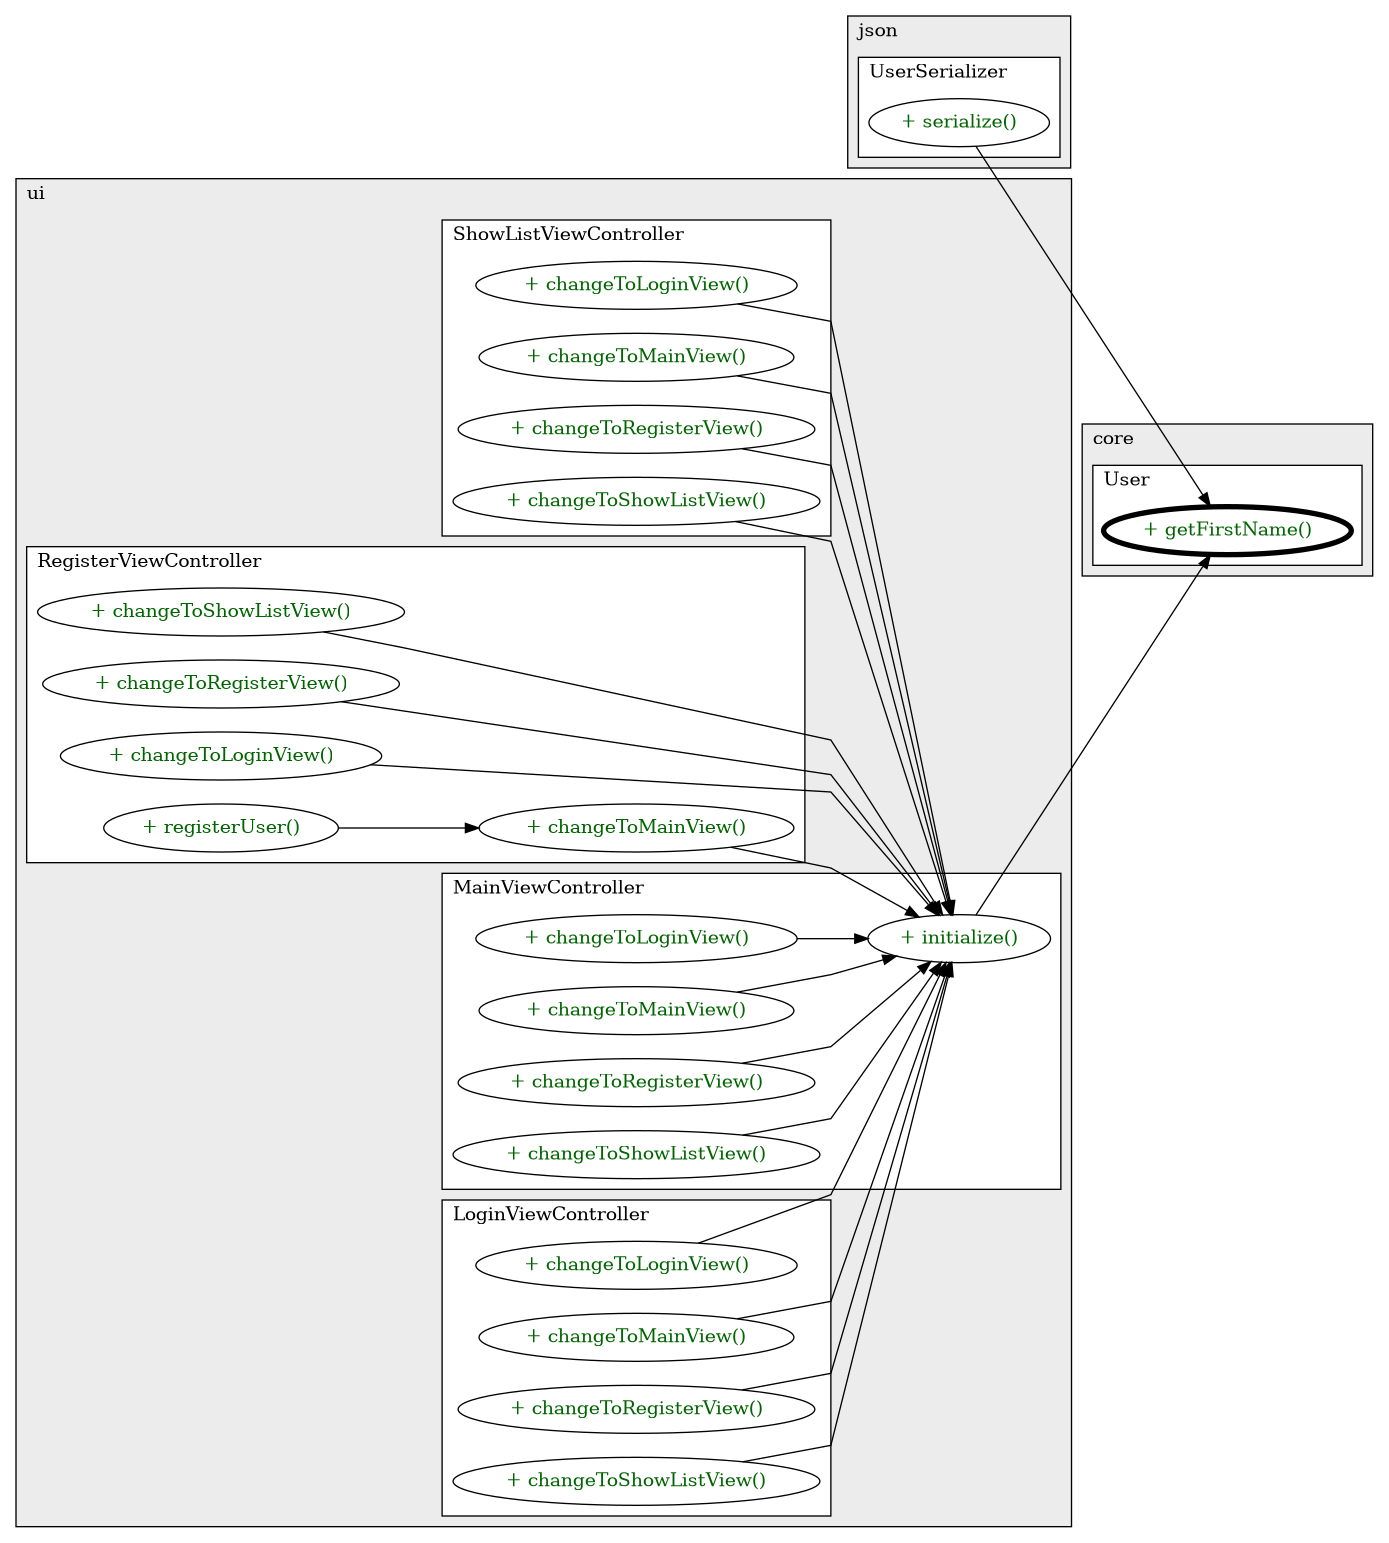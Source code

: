 @startuml

/' diagram meta data start
config=CallConfiguration;
{
  "rootMethod": "wishList.core.User#getFirstName()",
  "projectClassification": {
    "searchMode": "OpenProject", // OpenProject, AllProjects
    "includedProjects": "",
    "pathEndKeywords": "*.impl",
    "isClientPath": "",
    "isClientName": "",
    "isTestPath": "",
    "isTestName": "",
    "isMappingPath": "",
    "isMappingName": "",
    "isDataAccessPath": "",
    "isDataAccessName": "",
    "isDataStructurePath": "",
    "isDataStructureName": "",
    "isInterfaceStructuresPath": "",
    "isInterfaceStructuresName": "",
    "isEntryPointPath": "",
    "isEntryPointName": ""
  },
  "graphRestriction": {
    "classPackageExcludeFilter": "",
    "classPackageIncludeFilter": "",
    "classNameExcludeFilter": "",
    "classNameIncludeFilter": "",
    "methodNameExcludeFilter": "",
    "methodNameIncludeFilter": "",
    "removeByInheritance": "", // inheritance/annotation based filtering is done in a second step
    "removeByAnnotation": "",
    "removeByClassPackage": "", // cleanup the graph after inheritance/annotation based filtering is done
    "removeByClassName": "",
    "cutMappings": false,
    "cutEnum": true,
    "cutTests": true,
    "cutClient": true,
    "cutDataAccess": true,
    "cutInterfaceStructures": true,
    "cutDataStructures": true,
    "cutGetterAndSetter": true,
    "cutConstructors": true
  },
  "graphTraversal": {
    "forwardDepth": 3,
    "backwardDepth": 3,
    "classPackageExcludeFilter": "",
    "classPackageIncludeFilter": "",
    "classNameExcludeFilter": "",
    "classNameIncludeFilter": "",
    "methodNameExcludeFilter": "",
    "methodNameIncludeFilter": "",
    "hideMappings": false,
    "hideDataStructures": false,
    "hidePrivateMethods": true,
    "hideInterfaceCalls": true, // indirection: implementation -> interface (is hidden) -> implementation
    "onlyShowApplicationEntryPoints": false // root node is included
  },
  "details": {
    "aggregation": "GroupByClass", // ByClass, GroupByClass, None
    "showMethodParametersTypes": false,
    "showMethodParametersNames": false,
    "showMethodReturnType": false,
    "showPackageLevels": 2,
    "showCallOrder": false,
    "edgeMode": "MethodsOnly", // TypesOnly, MethodsOnly, TypesAndMethods, MethodsAndDirectTypeUsage
    "showDetailedClassStructure": false
  },
  "rootClass": "wishList.core.User"
}
diagram meta data end '/



digraph g {
    rankdir="LR"
    splines=polyline
    

'nodes 
subgraph cluster_3059615 { 
   	label=core
	labeljust=l
	fillcolor="#ececec"
	style=filled
   
   subgraph cluster_1660553199 { 
   	label=User
	labeljust=l
	fillcolor=white
	style=filled
   
   User1394157064XXXgetFirstName0[
	label="+ getFirstName()"
	style=filled
	fillcolor=white
	tooltip="User

null"
	penwidth=4
	fontcolor=darkgreen
];
} 
} 

subgraph cluster_3271912 { 
   	label=json
	labeljust=l
	fillcolor="#ececec"
	style=filled
   
   subgraph cluster_1281396762 { 
   	label=UserSerializer
	labeljust=l
	fillcolor=white
	style=filled
   
   UserSerializer1394369361XXXserialize737447261[
	label="+ serialize()"
	style=filled
	fillcolor=white
	tooltip="UserSerializer

&#10;  Serialize user.&#10; &#10;  @param user user to be serialized&#10;  @param jsonGenerator jsonGenerator to be used&#10;  @param serializerProvider provider&#10;  @throws IOException if file to serializer user to is not found&#10; "
	fontcolor=darkgreen
];
} 
} 

subgraph cluster_3732 { 
   	label=ui
	labeljust=l
	fillcolor="#ececec"
	style=filled
   
   subgraph cluster_1108789293 { 
   	label=ShowListViewController
	labeljust=l
	fillcolor=white
	style=filled
   
   ShowListViewController1531507907XXXchangeToLoginView1067311644[
	label="+ changeToLoginView()"
	style=filled
	fillcolor=white
	tooltip="ShowListViewController

&#10;  Change scene to LoginView.fxml&#10; &#10;  @param event gets state&#10;  @throws IOException if file is not found&#10; "
	fontcolor=darkgreen
];

ShowListViewController1531507907XXXchangeToMainView1067311644[
	label="+ changeToMainView()"
	style=filled
	fillcolor=white
	tooltip="ShowListViewController

&#10;  Change scene to MainView.fxml&#10; &#10;  @param event gets state&#10;  @throws IOException if file is not found&#10; "
	fontcolor=darkgreen
];

ShowListViewController1531507907XXXchangeToRegisterView1067311644[
	label="+ changeToRegisterView()"
	style=filled
	fillcolor=white
	tooltip="ShowListViewController

&#10;  Change scene to RegisterView.fxml&#10; &#10;  @param event gets state&#10;  @throws IOException if file is not found&#10; "
	fontcolor=darkgreen
];

ShowListViewController1531507907XXXchangeToShowListView1067311644[
	label="+ changeToShowListView()"
	style=filled
	fillcolor=white
	tooltip="ShowListViewController

&#10;  Change scene to ShowListView.&#10; &#10;  @param event gets state&#10;  @throws IOException if file is not found&#10; "
	fontcolor=darkgreen
];
} 

subgraph cluster_1776582485 { 
   	label=MainViewController
	labeljust=l
	fillcolor=white
	style=filled
   
   MainViewController1531507907XXXchangeToLoginView1067311644[
	label="+ changeToLoginView()"
	style=filled
	fillcolor=white
	tooltip="MainViewController

&#10;  Change scene to LoginView.fxml&#10; &#10;  @param event gets state&#10;  @throws IOException if file is not found&#10; "
	fontcolor=darkgreen
];

MainViewController1531507907XXXchangeToMainView1067311644[
	label="+ changeToMainView()"
	style=filled
	fillcolor=white
	tooltip="MainViewController

&#10;  Change scene to MainView.fxml&#10; &#10;  @param event gets state&#10;  @throws IOException if the file is not found&#10; "
	fontcolor=darkgreen
];

MainViewController1531507907XXXchangeToRegisterView1067311644[
	label="+ changeToRegisterView()"
	style=filled
	fillcolor=white
	tooltip="MainViewController

&#10;  Change scene to RegisterView.fxml&#10; &#10;  @param event gets state&#10;  @throws IOException if the file is not found&#10; "
	fontcolor=darkgreen
];

MainViewController1531507907XXXchangeToShowListView1067311644[
	label="+ changeToShowListView()"
	style=filled
	fillcolor=white
	tooltip="MainViewController

&#10;  Change scene to ShowListView.fxml&#10; &#10;  @param event gets state&#10;  @throws IOException if file is not found&#10; "
	fontcolor=darkgreen
];

MainViewController1531507907XXXinitialize0[
	label="+ initialize()"
	style=filled
	fillcolor=white
	tooltip="MainViewController

null"
	fontcolor=darkgreen
];
} 

subgraph cluster_2033919893 { 
   	label=RegisterViewController
	labeljust=l
	fillcolor=white
	style=filled
   
   RegisterViewController1531507907XXXchangeToLoginView1067311644[
	label="+ changeToLoginView()"
	style=filled
	fillcolor=white
	tooltip="RegisterViewController

&#10;  Change scene to LoginView.fxml&#10; &#10;  @param event gets state&#10;  @throws IOException if file is not found&#10; "
	fontcolor=darkgreen
];

RegisterViewController1531507907XXXchangeToMainView1067311644[
	label="+ changeToMainView()"
	style=filled
	fillcolor=white
	tooltip="RegisterViewController

&#10;  Change scene to MainView.fxml&#10; &#10;  @param event gets state&#10;  @throws IOException if file is not found&#10; "
	fontcolor=darkgreen
];

RegisterViewController1531507907XXXchangeToRegisterView1067311644[
	label="+ changeToRegisterView()"
	style=filled
	fillcolor=white
	tooltip="RegisterViewController

&#10;  Change scene to RegisterView.fxml&#10; &#10;  @param event gets state&#10;  @throws IOException if file is not found&#10; "
	fontcolor=darkgreen
];

RegisterViewController1531507907XXXchangeToShowListView1067311644[
	label="+ changeToShowListView()"
	style=filled
	fillcolor=white
	tooltip="RegisterViewController

&#10;  Change scene to ShowListView.fxml&#10; &#10;  @param event gets state&#10;  @throws IOException if file is not found&#10; "
	fontcolor=darkgreen
];

RegisterViewController1531507907XXXregisterUser1067311644[
	label="+ registerUser()"
	style=filled
	fillcolor=white
	tooltip="RegisterViewController

&#10;  Sign up user.&#10; &#10;  @param event gets state&#10; "
	fontcolor=darkgreen
];
} 

subgraph cluster_989227111 { 
   	label=LoginViewController
	labeljust=l
	fillcolor=white
	style=filled
   
   LoginViewController1531507907XXXchangeToLoginView1067311644[
	label="+ changeToLoginView()"
	style=filled
	fillcolor=white
	tooltip="LoginViewController

&#10;  Change scene to LoginView.fxml&#10; &#10;  @param event gets state&#10;  @throws IOException if file is not found&#10; "
	fontcolor=darkgreen
];

LoginViewController1531507907XXXchangeToMainView1067311644[
	label="+ changeToMainView()"
	style=filled
	fillcolor=white
	tooltip="LoginViewController

&#10;  Change scene to MainView.fxml Will only change scene if e-mail and password match&#10; &#10;  @param event event when clicking&#10;  @throws IOException file not found&#10; "
	fontcolor=darkgreen
];

LoginViewController1531507907XXXchangeToRegisterView1067311644[
	label="+ changeToRegisterView()"
	style=filled
	fillcolor=white
	tooltip="LoginViewController

&#10;  Change scene to RegisterView.fxml&#10; &#10;  @param event gets state&#10;  @throws IOException if file is not found&#10; "
	fontcolor=darkgreen
];

LoginViewController1531507907XXXchangeToShowListView1067311644[
	label="+ changeToShowListView()"
	style=filled
	fillcolor=white
	tooltip="LoginViewController

&#10;  Change scene to ShowListView.fxml&#10; &#10;  @param event gets state&#10;  @throws IOException if file is not found&#10; "
	fontcolor=darkgreen
];
} 
} 

'edges    
LoginViewController1531507907XXXchangeToLoginView1067311644 -> MainViewController1531507907XXXinitialize0;
LoginViewController1531507907XXXchangeToMainView1067311644 -> MainViewController1531507907XXXinitialize0;
LoginViewController1531507907XXXchangeToRegisterView1067311644 -> MainViewController1531507907XXXinitialize0;
LoginViewController1531507907XXXchangeToShowListView1067311644 -> MainViewController1531507907XXXinitialize0;
MainViewController1531507907XXXchangeToLoginView1067311644 -> MainViewController1531507907XXXinitialize0;
MainViewController1531507907XXXchangeToMainView1067311644 -> MainViewController1531507907XXXinitialize0;
MainViewController1531507907XXXchangeToRegisterView1067311644 -> MainViewController1531507907XXXinitialize0;
MainViewController1531507907XXXchangeToShowListView1067311644 -> MainViewController1531507907XXXinitialize0;
MainViewController1531507907XXXinitialize0 -> User1394157064XXXgetFirstName0;
RegisterViewController1531507907XXXchangeToLoginView1067311644 -> MainViewController1531507907XXXinitialize0;
RegisterViewController1531507907XXXchangeToMainView1067311644 -> MainViewController1531507907XXXinitialize0;
RegisterViewController1531507907XXXchangeToRegisterView1067311644 -> MainViewController1531507907XXXinitialize0;
RegisterViewController1531507907XXXchangeToShowListView1067311644 -> MainViewController1531507907XXXinitialize0;
RegisterViewController1531507907XXXregisterUser1067311644 -> RegisterViewController1531507907XXXchangeToMainView1067311644;
ShowListViewController1531507907XXXchangeToLoginView1067311644 -> MainViewController1531507907XXXinitialize0;
ShowListViewController1531507907XXXchangeToMainView1067311644 -> MainViewController1531507907XXXinitialize0;
ShowListViewController1531507907XXXchangeToRegisterView1067311644 -> MainViewController1531507907XXXinitialize0;
ShowListViewController1531507907XXXchangeToShowListView1067311644 -> MainViewController1531507907XXXinitialize0;
UserSerializer1394369361XXXserialize737447261 -> User1394157064XXXgetFirstName0;
    
}
@enduml